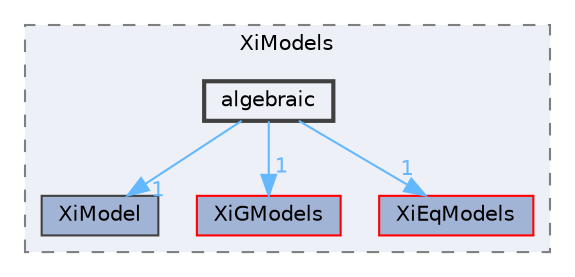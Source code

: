digraph "applications/solvers/combustion/PDRFoam/XiModels/algebraic"
{
 // LATEX_PDF_SIZE
  bgcolor="transparent";
  edge [fontname=Helvetica,fontsize=10,labelfontname=Helvetica,labelfontsize=10];
  node [fontname=Helvetica,fontsize=10,shape=box,height=0.2,width=0.4];
  compound=true
  subgraph clusterdir_875d300f7c06ad3c5c9e587b64daa300 {
    graph [ bgcolor="#edf0f7", pencolor="grey50", label="XiModels", fontname=Helvetica,fontsize=10 style="filled,dashed", URL="dir_875d300f7c06ad3c5c9e587b64daa300.html",tooltip=""]
  dir_014c63896f54c5ff2237bb87c905c8be [label="XiModel", fillcolor="#a2b4d6", color="grey25", style="filled", URL="dir_014c63896f54c5ff2237bb87c905c8be.html",tooltip=""];
  dir_8466298f5f92a7096630ba54e6501d61 [label="XiGModels", fillcolor="#a2b4d6", color="red", style="filled", URL="dir_8466298f5f92a7096630ba54e6501d61.html",tooltip=""];
  dir_86c6030308677972953fc7979d3a85bb [label="XiEqModels", fillcolor="#a2b4d6", color="red", style="filled", URL="dir_86c6030308677972953fc7979d3a85bb.html",tooltip=""];
  dir_06b4ef0c03142e6365ec34f3f56db36c [label="algebraic", fillcolor="#edf0f7", color="grey25", style="filled,bold", URL="dir_06b4ef0c03142e6365ec34f3f56db36c.html",tooltip=""];
  }
  dir_06b4ef0c03142e6365ec34f3f56db36c->dir_014c63896f54c5ff2237bb87c905c8be [headlabel="1", labeldistance=1.5 headhref="dir_000079_004441.html" href="dir_000079_004441.html" color="steelblue1" fontcolor="steelblue1"];
  dir_06b4ef0c03142e6365ec34f3f56db36c->dir_8466298f5f92a7096630ba54e6501d61 [headlabel="1", labeldistance=1.5 headhref="dir_000079_004440.html" href="dir_000079_004440.html" color="steelblue1" fontcolor="steelblue1"];
  dir_06b4ef0c03142e6365ec34f3f56db36c->dir_86c6030308677972953fc7979d3a85bb [headlabel="1", labeldistance=1.5 headhref="dir_000079_004436.html" href="dir_000079_004436.html" color="steelblue1" fontcolor="steelblue1"];
}
